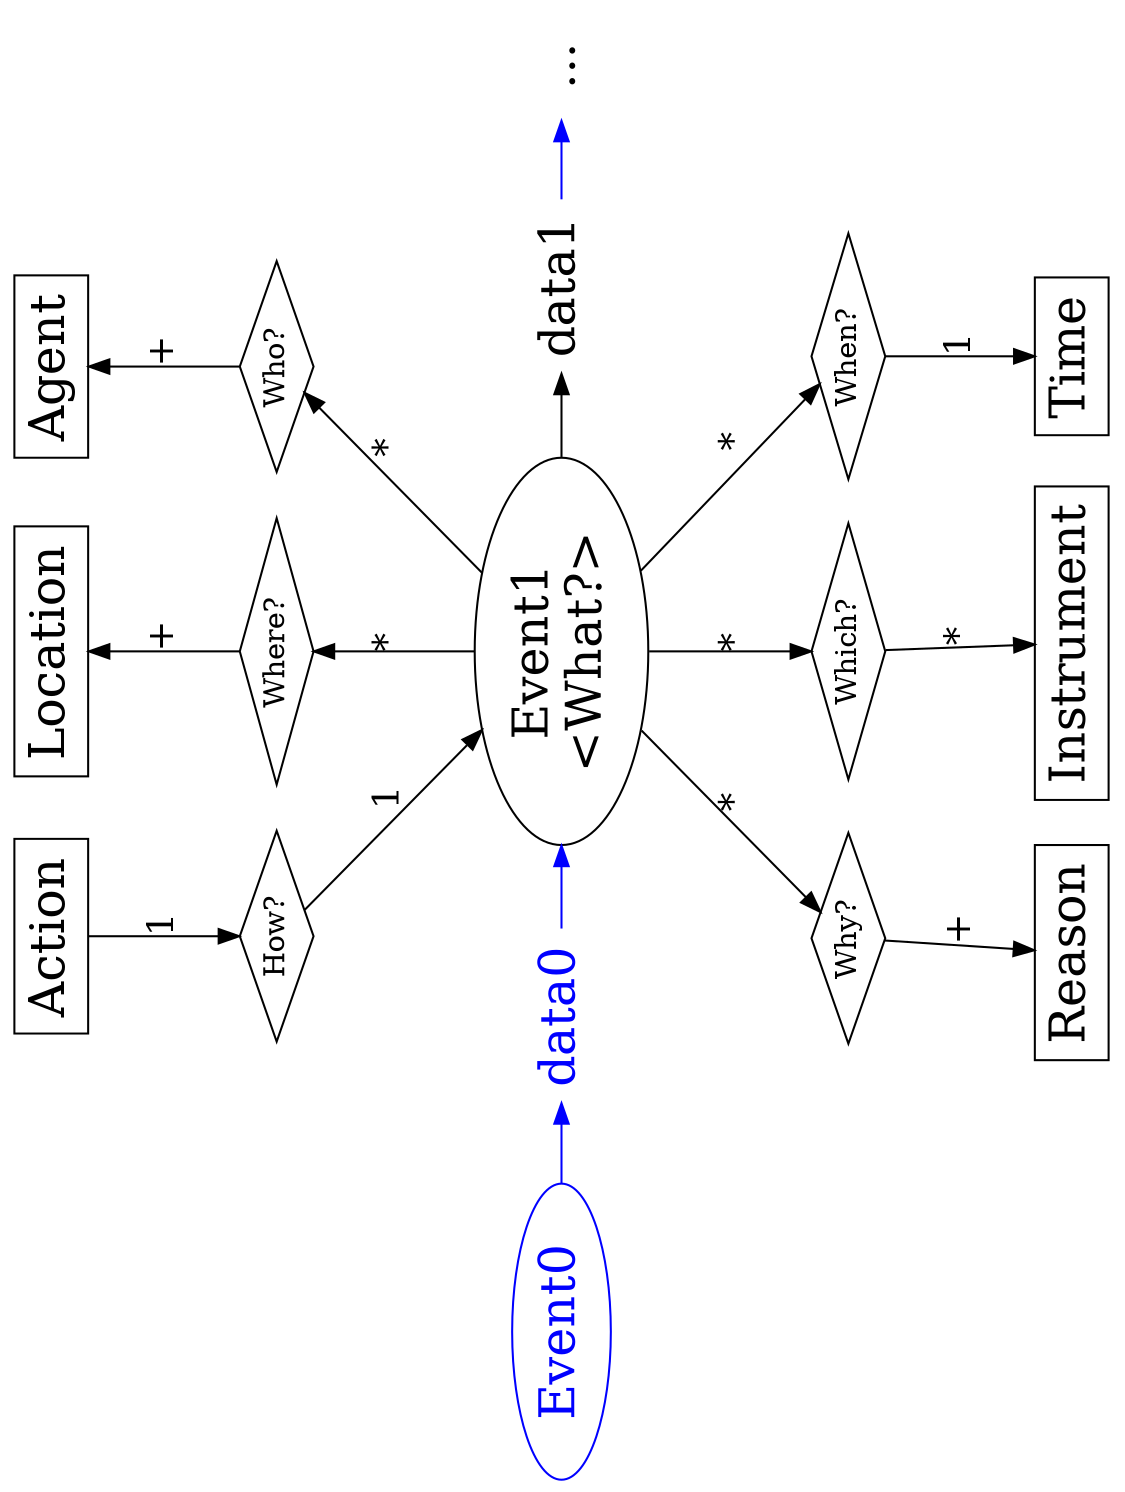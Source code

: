 digraph w7 {
        size="10,7.5"; /* US letter size minus 1" postscript margins" */
        rotate=90;        
        center=1;
        ratio=fill;

        node[shape=diamond];
        edge[fontsize=18];
        /* Seven W questions */
        Who[label="Who?"];
        How[label="How?"];
        Why[label="Why?"];
        Where[label="Where?"];
        Which[label="Which?"];
        When[label="When?"];
        node[shape=box, fontsize=24];
        Agent; Action; Location; Instrument; Time; Reason;
        node[shape=oval];
        Event0[color=blue, fontcolor=blue];
        Event1[label="Event1\n<What?>"]; 

        Agent -> Who[dir=back,label="+"];
        Who -> Event1[dir=back,label="*"];
        Action -> How[label="1"];
        How -> Event1[label="1"]; 
        Event1 -> Why[label="*"];
        Why -> Reason[label="+"];
        Event1 -> Where[label="*"];
        Where -> Location[label="+"];
        Event1 -> When[label="*"];
        When -> Time[label="1"];
        Event1 -> Which[label="*"];
        Which -> Instrument[label="*"];
        node[shape=plaintext];
        Event2[label="..."];
        Event1 -> data1;
        node[fontcolor=blue];
        edge[color=blue];
        Event0 -> data0 -> Event1;
        data1 -> Event2;


        {rank=min; Agent; Action; Location}
        {rank=same; Who; How; Where}
        {rank=same; Event0; data0; Event1; data1; Event2}
        {rank=same; When; Which; Why}
        {rank=max; Time; Instrument; Reason}

}
